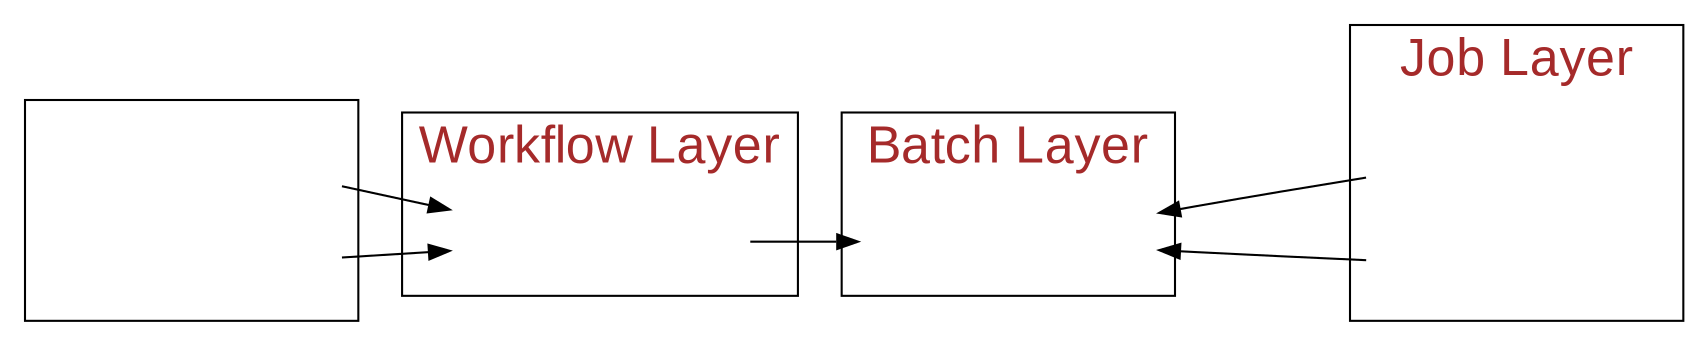 digraph G {
	rankdir = LR
	graph[fontname=Arial, fontcolor=brown, fontsize=25]
	edge[fontname=Arial, fontsize=20]
	node[shape=none width=2 margin=0]

    a -> c [label=""]
    b -> c [label=""]
    c -> d [label=""]
    
    d -> e[dir=back,label="            "];
    d -> f[dir=back,label="            "];


    subgraph cluster_origin {
    a[image="api-gateway.png",label=""]
    b[image="dynamodb.png",label=""]
    }
    
    subgraph cluster_workflow {
    c[image="aws-lambda-function.png",label=""]
    label="Workflow Layer"
    }
    subgraph cluster_batch {
    d[image="aws-batch.png",label=""]
    label="Batch Layer"
    }
    subgraph cluster_job {
    e[image="s3.png",label=""]
    f[image="ecr.png",label=""]
    label="Job Layer"
    }
    

}
